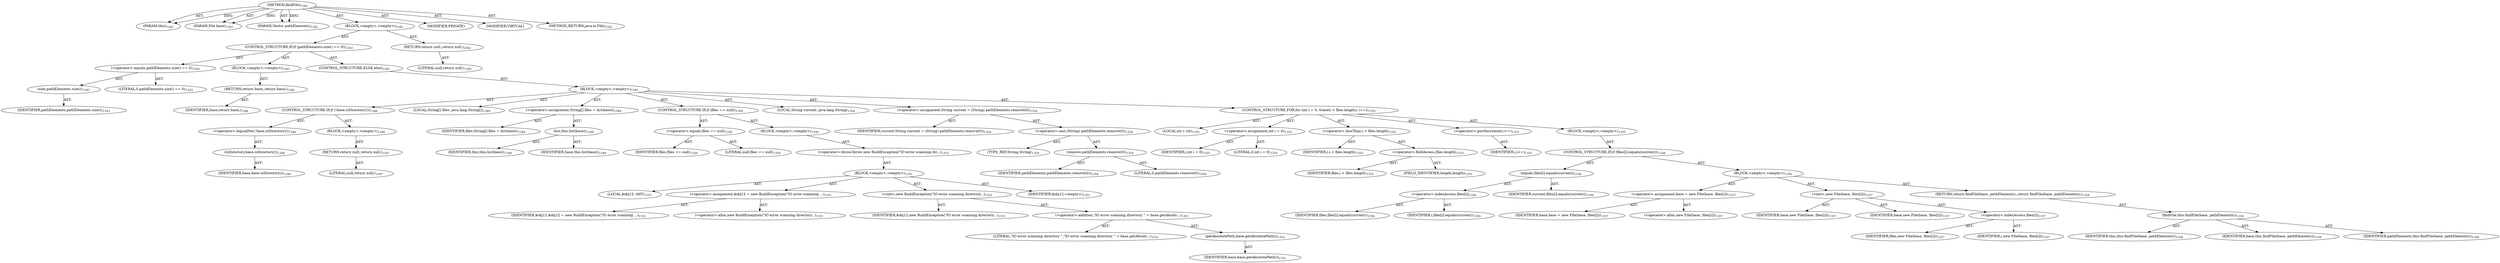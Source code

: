 digraph "findFile" {  
"111669149743" [label = <(METHOD,findFile)<SUB>1342</SUB>> ]
"115964117015" [label = <(PARAM,this)<SUB>1342</SUB>> ]
"115964117079" [label = <(PARAM,File base)<SUB>1342</SUB>> ]
"115964117080" [label = <(PARAM,Vector pathElements)<SUB>1342</SUB>> ]
"25769803942" [label = <(BLOCK,&lt;empty&gt;,&lt;empty&gt;)<SUB>1342</SUB>> ]
"47244640364" [label = <(CONTROL_STRUCTURE,IF,if (pathElements.size() == 0))<SUB>1343</SUB>> ]
"30064771794" [label = <(&lt;operator&gt;.equals,pathElements.size() == 0)<SUB>1343</SUB>> ]
"30064771795" [label = <(size,pathElements.size())<SUB>1343</SUB>> ]
"68719477382" [label = <(IDENTIFIER,pathElements,pathElements.size())<SUB>1343</SUB>> ]
"90194313324" [label = <(LITERAL,0,pathElements.size() == 0)<SUB>1343</SUB>> ]
"25769803943" [label = <(BLOCK,&lt;empty&gt;,&lt;empty&gt;)<SUB>1343</SUB>> ]
"146028888107" [label = <(RETURN,return base;,return base;)<SUB>1344</SUB>> ]
"68719477383" [label = <(IDENTIFIER,base,return base;)<SUB>1344</SUB>> ]
"47244640365" [label = <(CONTROL_STRUCTURE,ELSE,else)<SUB>1345</SUB>> ]
"25769803944" [label = <(BLOCK,&lt;empty&gt;,&lt;empty&gt;)<SUB>1345</SUB>> ]
"47244640366" [label = <(CONTROL_STRUCTURE,IF,if (!base.isDirectory()))<SUB>1346</SUB>> ]
"30064771796" [label = <(&lt;operator&gt;.logicalNot,!base.isDirectory())<SUB>1346</SUB>> ]
"30064771797" [label = <(isDirectory,base.isDirectory())<SUB>1346</SUB>> ]
"68719477384" [label = <(IDENTIFIER,base,base.isDirectory())<SUB>1346</SUB>> ]
"25769803945" [label = <(BLOCK,&lt;empty&gt;,&lt;empty&gt;)<SUB>1346</SUB>> ]
"146028888108" [label = <(RETURN,return null;,return null;)<SUB>1347</SUB>> ]
"90194313325" [label = <(LITERAL,null,return null;)<SUB>1347</SUB>> ]
"94489280578" [label = <(LOCAL,String[] files: java.lang.String[])<SUB>1349</SUB>> ]
"30064771798" [label = <(&lt;operator&gt;.assignment,String[] files = list(base))<SUB>1349</SUB>> ]
"68719477385" [label = <(IDENTIFIER,files,String[] files = list(base))<SUB>1349</SUB>> ]
"30064771799" [label = <(list,this.list(base))<SUB>1349</SUB>> ]
"68719476794" [label = <(IDENTIFIER,this,this.list(base))<SUB>1349</SUB>> ]
"68719477386" [label = <(IDENTIFIER,base,this.list(base))<SUB>1349</SUB>> ]
"47244640367" [label = <(CONTROL_STRUCTURE,IF,if (files == null))<SUB>1350</SUB>> ]
"30064771800" [label = <(&lt;operator&gt;.equals,files == null)<SUB>1350</SUB>> ]
"68719477387" [label = <(IDENTIFIER,files,files == null)<SUB>1350</SUB>> ]
"90194313326" [label = <(LITERAL,null,files == null)<SUB>1350</SUB>> ]
"25769803946" [label = <(BLOCK,&lt;empty&gt;,&lt;empty&gt;)<SUB>1350</SUB>> ]
"30064771801" [label = <(&lt;operator&gt;.throw,throw new BuildException(&quot;IO error scanning dir...)<SUB>1351</SUB>> ]
"25769803947" [label = <(BLOCK,&lt;empty&gt;,&lt;empty&gt;)<SUB>1351</SUB>> ]
"94489280579" [label = <(LOCAL,$obj12: ANY)<SUB>1351</SUB>> ]
"30064771802" [label = <(&lt;operator&gt;.assignment,$obj12 = new BuildException(&quot;IO error scanning ...)<SUB>1351</SUB>> ]
"68719477388" [label = <(IDENTIFIER,$obj12,$obj12 = new BuildException(&quot;IO error scanning ...)<SUB>1351</SUB>> ]
"30064771803" [label = <(&lt;operator&gt;.alloc,new BuildException(&quot;IO error scanning directory...)<SUB>1351</SUB>> ]
"30064771804" [label = <(&lt;init&gt;,new BuildException(&quot;IO error scanning directory...)<SUB>1351</SUB>> ]
"68719477389" [label = <(IDENTIFIER,$obj12,new BuildException(&quot;IO error scanning directory...)<SUB>1351</SUB>> ]
"30064771805" [label = <(&lt;operator&gt;.addition,&quot;IO error scanning directory &quot; + base.getAbsolu...)<SUB>1351</SUB>> ]
"90194313327" [label = <(LITERAL,&quot;IO error scanning directory &quot;,&quot;IO error scanning directory &quot; + base.getAbsolu...)<SUB>1351</SUB>> ]
"30064771806" [label = <(getAbsolutePath,base.getAbsolutePath())<SUB>1352</SUB>> ]
"68719477390" [label = <(IDENTIFIER,base,base.getAbsolutePath())<SUB>1352</SUB>> ]
"68719477391" [label = <(IDENTIFIER,$obj12,&lt;empty&gt;)<SUB>1351</SUB>> ]
"94489280580" [label = <(LOCAL,String current: java.lang.String)<SUB>1354</SUB>> ]
"30064771807" [label = <(&lt;operator&gt;.assignment,String current = (String) pathElements.remove(0))<SUB>1354</SUB>> ]
"68719477392" [label = <(IDENTIFIER,current,String current = (String) pathElements.remove(0))<SUB>1354</SUB>> ]
"30064771808" [label = <(&lt;operator&gt;.cast,(String) pathElements.remove(0))<SUB>1354</SUB>> ]
"180388626454" [label = <(TYPE_REF,String,String)<SUB>1354</SUB>> ]
"30064771809" [label = <(remove,pathElements.remove(0))<SUB>1354</SUB>> ]
"68719477393" [label = <(IDENTIFIER,pathElements,pathElements.remove(0))<SUB>1354</SUB>> ]
"90194313328" [label = <(LITERAL,0,pathElements.remove(0))<SUB>1354</SUB>> ]
"47244640368" [label = <(CONTROL_STRUCTURE,FOR,for (int i = 0; Some(i &lt; files.length); i++))<SUB>1355</SUB>> ]
"94489280581" [label = <(LOCAL,int i: int)<SUB>1355</SUB>> ]
"30064771810" [label = <(&lt;operator&gt;.assignment,int i = 0)<SUB>1355</SUB>> ]
"68719477394" [label = <(IDENTIFIER,i,int i = 0)<SUB>1355</SUB>> ]
"90194313329" [label = <(LITERAL,0,int i = 0)<SUB>1355</SUB>> ]
"30064771811" [label = <(&lt;operator&gt;.lessThan,i &lt; files.length)<SUB>1355</SUB>> ]
"68719477395" [label = <(IDENTIFIER,i,i &lt; files.length)<SUB>1355</SUB>> ]
"30064771812" [label = <(&lt;operator&gt;.fieldAccess,files.length)<SUB>1355</SUB>> ]
"68719477396" [label = <(IDENTIFIER,files,i &lt; files.length)<SUB>1355</SUB>> ]
"55834575044" [label = <(FIELD_IDENTIFIER,length,length)<SUB>1355</SUB>> ]
"30064771813" [label = <(&lt;operator&gt;.postIncrement,i++)<SUB>1355</SUB>> ]
"68719477397" [label = <(IDENTIFIER,i,i++)<SUB>1355</SUB>> ]
"25769803948" [label = <(BLOCK,&lt;empty&gt;,&lt;empty&gt;)<SUB>1355</SUB>> ]
"47244640369" [label = <(CONTROL_STRUCTURE,IF,if (files[i].equals(current)))<SUB>1356</SUB>> ]
"30064771814" [label = <(equals,files[i].equals(current))<SUB>1356</SUB>> ]
"30064771815" [label = <(&lt;operator&gt;.indexAccess,files[i])<SUB>1356</SUB>> ]
"68719477398" [label = <(IDENTIFIER,files,files[i].equals(current))<SUB>1356</SUB>> ]
"68719477399" [label = <(IDENTIFIER,i,files[i].equals(current))<SUB>1356</SUB>> ]
"68719477400" [label = <(IDENTIFIER,current,files[i].equals(current))<SUB>1356</SUB>> ]
"25769803949" [label = <(BLOCK,&lt;empty&gt;,&lt;empty&gt;)<SUB>1356</SUB>> ]
"30064771816" [label = <(&lt;operator&gt;.assignment,base = new File(base, files[i]))<SUB>1357</SUB>> ]
"68719477401" [label = <(IDENTIFIER,base,base = new File(base, files[i]))<SUB>1357</SUB>> ]
"30064771817" [label = <(&lt;operator&gt;.alloc,new File(base, files[i]))<SUB>1357</SUB>> ]
"30064771818" [label = <(&lt;init&gt;,new File(base, files[i]))<SUB>1357</SUB>> ]
"68719477402" [label = <(IDENTIFIER,base,new File(base, files[i]))<SUB>1357</SUB>> ]
"68719477403" [label = <(IDENTIFIER,base,new File(base, files[i]))<SUB>1357</SUB>> ]
"30064771819" [label = <(&lt;operator&gt;.indexAccess,files[i])<SUB>1357</SUB>> ]
"68719477404" [label = <(IDENTIFIER,files,new File(base, files[i]))<SUB>1357</SUB>> ]
"68719477405" [label = <(IDENTIFIER,i,new File(base, files[i]))<SUB>1357</SUB>> ]
"146028888109" [label = <(RETURN,return findFile(base, pathElements);,return findFile(base, pathElements);)<SUB>1358</SUB>> ]
"30064771820" [label = <(findFile,this.findFile(base, pathElements))<SUB>1358</SUB>> ]
"68719476795" [label = <(IDENTIFIER,this,this.findFile(base, pathElements))<SUB>1358</SUB>> ]
"68719477406" [label = <(IDENTIFIER,base,this.findFile(base, pathElements))<SUB>1358</SUB>> ]
"68719477407" [label = <(IDENTIFIER,pathElements,this.findFile(base, pathElements))<SUB>1358</SUB>> ]
"146028888110" [label = <(RETURN,return null;,return null;)<SUB>1362</SUB>> ]
"90194313330" [label = <(LITERAL,null,return null;)<SUB>1362</SUB>> ]
"133143986295" [label = <(MODIFIER,PRIVATE)> ]
"133143986296" [label = <(MODIFIER,VIRTUAL)> ]
"128849018927" [label = <(METHOD_RETURN,java.io.File)<SUB>1342</SUB>> ]
  "111669149743" -> "115964117015"  [ label = "AST: "] 
  "111669149743" -> "115964117079"  [ label = "AST: "] 
  "111669149743" -> "115964117080"  [ label = "AST: "] 
  "111669149743" -> "25769803942"  [ label = "AST: "] 
  "111669149743" -> "133143986295"  [ label = "AST: "] 
  "111669149743" -> "133143986296"  [ label = "AST: "] 
  "111669149743" -> "128849018927"  [ label = "AST: "] 
  "25769803942" -> "47244640364"  [ label = "AST: "] 
  "25769803942" -> "146028888110"  [ label = "AST: "] 
  "47244640364" -> "30064771794"  [ label = "AST: "] 
  "47244640364" -> "25769803943"  [ label = "AST: "] 
  "47244640364" -> "47244640365"  [ label = "AST: "] 
  "30064771794" -> "30064771795"  [ label = "AST: "] 
  "30064771794" -> "90194313324"  [ label = "AST: "] 
  "30064771795" -> "68719477382"  [ label = "AST: "] 
  "25769803943" -> "146028888107"  [ label = "AST: "] 
  "146028888107" -> "68719477383"  [ label = "AST: "] 
  "47244640365" -> "25769803944"  [ label = "AST: "] 
  "25769803944" -> "47244640366"  [ label = "AST: "] 
  "25769803944" -> "94489280578"  [ label = "AST: "] 
  "25769803944" -> "30064771798"  [ label = "AST: "] 
  "25769803944" -> "47244640367"  [ label = "AST: "] 
  "25769803944" -> "94489280580"  [ label = "AST: "] 
  "25769803944" -> "30064771807"  [ label = "AST: "] 
  "25769803944" -> "47244640368"  [ label = "AST: "] 
  "47244640366" -> "30064771796"  [ label = "AST: "] 
  "47244640366" -> "25769803945"  [ label = "AST: "] 
  "30064771796" -> "30064771797"  [ label = "AST: "] 
  "30064771797" -> "68719477384"  [ label = "AST: "] 
  "25769803945" -> "146028888108"  [ label = "AST: "] 
  "146028888108" -> "90194313325"  [ label = "AST: "] 
  "30064771798" -> "68719477385"  [ label = "AST: "] 
  "30064771798" -> "30064771799"  [ label = "AST: "] 
  "30064771799" -> "68719476794"  [ label = "AST: "] 
  "30064771799" -> "68719477386"  [ label = "AST: "] 
  "47244640367" -> "30064771800"  [ label = "AST: "] 
  "47244640367" -> "25769803946"  [ label = "AST: "] 
  "30064771800" -> "68719477387"  [ label = "AST: "] 
  "30064771800" -> "90194313326"  [ label = "AST: "] 
  "25769803946" -> "30064771801"  [ label = "AST: "] 
  "30064771801" -> "25769803947"  [ label = "AST: "] 
  "25769803947" -> "94489280579"  [ label = "AST: "] 
  "25769803947" -> "30064771802"  [ label = "AST: "] 
  "25769803947" -> "30064771804"  [ label = "AST: "] 
  "25769803947" -> "68719477391"  [ label = "AST: "] 
  "30064771802" -> "68719477388"  [ label = "AST: "] 
  "30064771802" -> "30064771803"  [ label = "AST: "] 
  "30064771804" -> "68719477389"  [ label = "AST: "] 
  "30064771804" -> "30064771805"  [ label = "AST: "] 
  "30064771805" -> "90194313327"  [ label = "AST: "] 
  "30064771805" -> "30064771806"  [ label = "AST: "] 
  "30064771806" -> "68719477390"  [ label = "AST: "] 
  "30064771807" -> "68719477392"  [ label = "AST: "] 
  "30064771807" -> "30064771808"  [ label = "AST: "] 
  "30064771808" -> "180388626454"  [ label = "AST: "] 
  "30064771808" -> "30064771809"  [ label = "AST: "] 
  "30064771809" -> "68719477393"  [ label = "AST: "] 
  "30064771809" -> "90194313328"  [ label = "AST: "] 
  "47244640368" -> "94489280581"  [ label = "AST: "] 
  "47244640368" -> "30064771810"  [ label = "AST: "] 
  "47244640368" -> "30064771811"  [ label = "AST: "] 
  "47244640368" -> "30064771813"  [ label = "AST: "] 
  "47244640368" -> "25769803948"  [ label = "AST: "] 
  "30064771810" -> "68719477394"  [ label = "AST: "] 
  "30064771810" -> "90194313329"  [ label = "AST: "] 
  "30064771811" -> "68719477395"  [ label = "AST: "] 
  "30064771811" -> "30064771812"  [ label = "AST: "] 
  "30064771812" -> "68719477396"  [ label = "AST: "] 
  "30064771812" -> "55834575044"  [ label = "AST: "] 
  "30064771813" -> "68719477397"  [ label = "AST: "] 
  "25769803948" -> "47244640369"  [ label = "AST: "] 
  "47244640369" -> "30064771814"  [ label = "AST: "] 
  "47244640369" -> "25769803949"  [ label = "AST: "] 
  "30064771814" -> "30064771815"  [ label = "AST: "] 
  "30064771814" -> "68719477400"  [ label = "AST: "] 
  "30064771815" -> "68719477398"  [ label = "AST: "] 
  "30064771815" -> "68719477399"  [ label = "AST: "] 
  "25769803949" -> "30064771816"  [ label = "AST: "] 
  "25769803949" -> "30064771818"  [ label = "AST: "] 
  "25769803949" -> "146028888109"  [ label = "AST: "] 
  "30064771816" -> "68719477401"  [ label = "AST: "] 
  "30064771816" -> "30064771817"  [ label = "AST: "] 
  "30064771818" -> "68719477402"  [ label = "AST: "] 
  "30064771818" -> "68719477403"  [ label = "AST: "] 
  "30064771818" -> "30064771819"  [ label = "AST: "] 
  "30064771819" -> "68719477404"  [ label = "AST: "] 
  "30064771819" -> "68719477405"  [ label = "AST: "] 
  "146028888109" -> "30064771820"  [ label = "AST: "] 
  "30064771820" -> "68719476795"  [ label = "AST: "] 
  "30064771820" -> "68719477406"  [ label = "AST: "] 
  "30064771820" -> "68719477407"  [ label = "AST: "] 
  "146028888110" -> "90194313330"  [ label = "AST: "] 
  "111669149743" -> "115964117015"  [ label = "DDG: "] 
  "111669149743" -> "115964117079"  [ label = "DDG: "] 
  "111669149743" -> "115964117080"  [ label = "DDG: "] 
}
